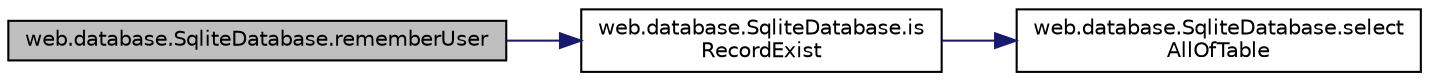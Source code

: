 digraph "web.database.SqliteDatabase.rememberUser"
{
  edge [fontname="Helvetica",fontsize="10",labelfontname="Helvetica",labelfontsize="10"];
  node [fontname="Helvetica",fontsize="10",shape=record];
  rankdir="LR";
  Node1 [label="web.database.SqliteDatabase.rememberUser",height=0.2,width=0.4,color="black", fillcolor="grey75", style="filled" fontcolor="black"];
  Node1 -> Node2 [color="midnightblue",fontsize="10",style="solid"];
  Node2 [label="web.database.SqliteDatabase.is\lRecordExist",height=0.2,width=0.4,color="black", fillcolor="white", style="filled",URL="$classweb_1_1database_1_1_sqlite_database.html#a529d46c1b86c6e2f3ecbb773c552e085"];
  Node2 -> Node3 [color="midnightblue",fontsize="10",style="solid"];
  Node3 [label="web.database.SqliteDatabase.select\lAllOfTable",height=0.2,width=0.4,color="black", fillcolor="white", style="filled",URL="$classweb_1_1database_1_1_sqlite_database.html#a59c2f0066ddcba177323be526314c9da"];
}
